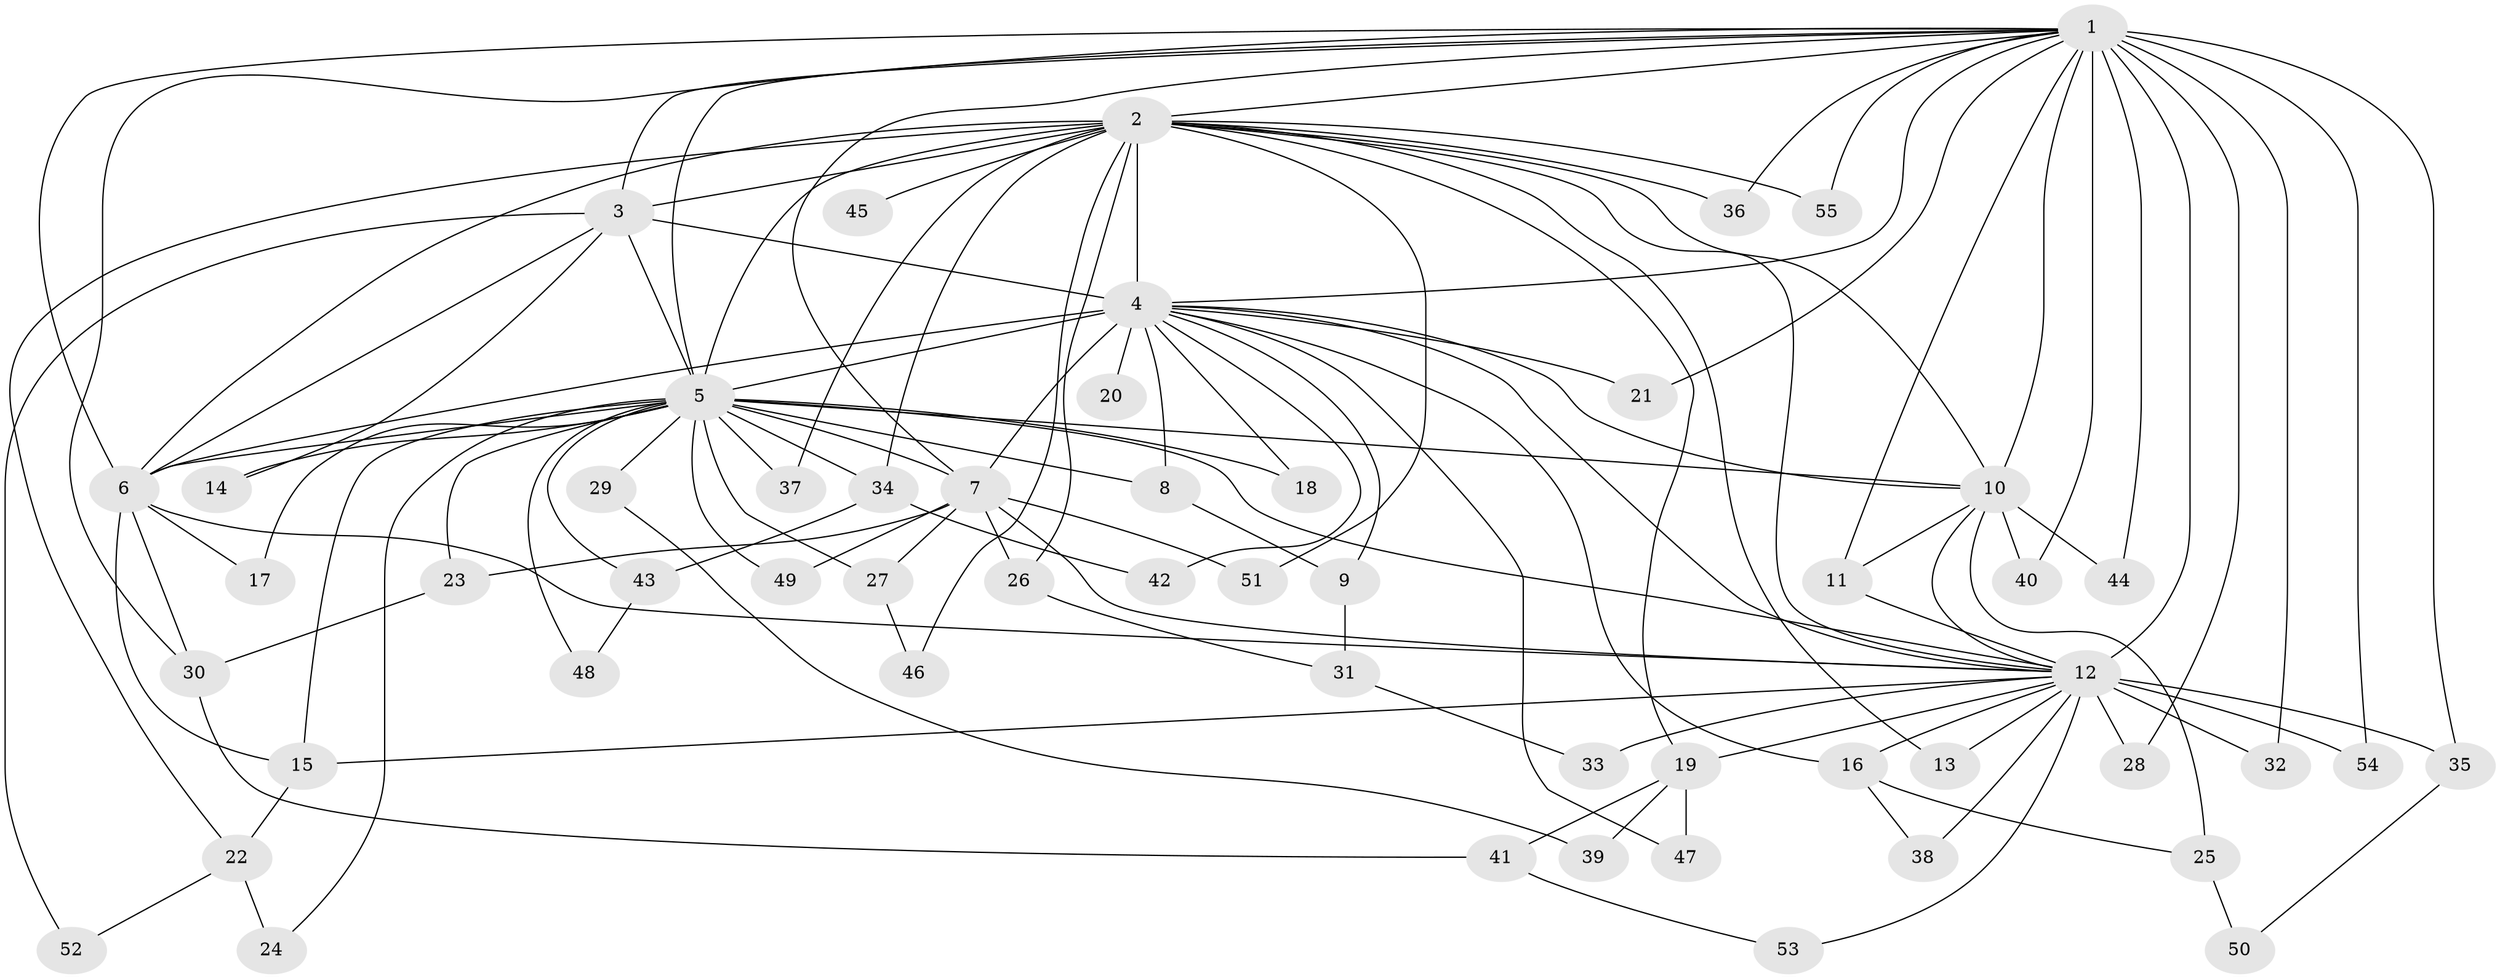 // original degree distribution, {27: 0.01098901098901099, 24: 0.01098901098901099, 29: 0.01098901098901099, 13: 0.02197802197802198, 20: 0.02197802197802198, 21: 0.01098901098901099, 14: 0.02197802197802198, 9: 0.01098901098901099, 3: 0.16483516483516483, 5: 0.03296703296703297, 2: 0.5604395604395604, 4: 0.0989010989010989, 6: 0.02197802197802198}
// Generated by graph-tools (version 1.1) at 2025/49/03/04/25 22:49:54]
// undirected, 55 vertices, 121 edges
graph export_dot {
  node [color=gray90,style=filled];
  1;
  2;
  3;
  4;
  5;
  6;
  7;
  8;
  9;
  10;
  11;
  12;
  13;
  14;
  15;
  16;
  17;
  18;
  19;
  20;
  21;
  22;
  23;
  24;
  25;
  26;
  27;
  28;
  29;
  30;
  31;
  32;
  33;
  34;
  35;
  36;
  37;
  38;
  39;
  40;
  41;
  42;
  43;
  44;
  45;
  46;
  47;
  48;
  49;
  50;
  51;
  52;
  53;
  54;
  55;
  1 -- 2 [weight=4.0];
  1 -- 3 [weight=2.0];
  1 -- 4 [weight=4.0];
  1 -- 5 [weight=4.0];
  1 -- 6 [weight=2.0];
  1 -- 7 [weight=1.0];
  1 -- 10 [weight=2.0];
  1 -- 11 [weight=1.0];
  1 -- 12 [weight=20.0];
  1 -- 21 [weight=1.0];
  1 -- 28 [weight=1.0];
  1 -- 30 [weight=2.0];
  1 -- 32 [weight=1.0];
  1 -- 35 [weight=1.0];
  1 -- 36 [weight=1.0];
  1 -- 40 [weight=1.0];
  1 -- 44 [weight=1.0];
  1 -- 54 [weight=1.0];
  1 -- 55 [weight=1.0];
  2 -- 3 [weight=2.0];
  2 -- 4 [weight=4.0];
  2 -- 5 [weight=4.0];
  2 -- 6 [weight=3.0];
  2 -- 10 [weight=1.0];
  2 -- 12 [weight=3.0];
  2 -- 13 [weight=1.0];
  2 -- 19 [weight=1.0];
  2 -- 22 [weight=1.0];
  2 -- 26 [weight=1.0];
  2 -- 34 [weight=1.0];
  2 -- 36 [weight=1.0];
  2 -- 37 [weight=1.0];
  2 -- 45 [weight=2.0];
  2 -- 46 [weight=1.0];
  2 -- 51 [weight=1.0];
  2 -- 55 [weight=1.0];
  3 -- 4 [weight=3.0];
  3 -- 5 [weight=2.0];
  3 -- 6 [weight=1.0];
  3 -- 14 [weight=2.0];
  3 -- 52 [weight=1.0];
  4 -- 5 [weight=4.0];
  4 -- 6 [weight=2.0];
  4 -- 7 [weight=1.0];
  4 -- 8 [weight=1.0];
  4 -- 9 [weight=1.0];
  4 -- 10 [weight=1.0];
  4 -- 12 [weight=2.0];
  4 -- 16 [weight=1.0];
  4 -- 18 [weight=1.0];
  4 -- 20 [weight=1.0];
  4 -- 21 [weight=1.0];
  4 -- 42 [weight=1.0];
  4 -- 47 [weight=1.0];
  5 -- 6 [weight=2.0];
  5 -- 7 [weight=2.0];
  5 -- 8 [weight=1.0];
  5 -- 10 [weight=1.0];
  5 -- 12 [weight=2.0];
  5 -- 14 [weight=1.0];
  5 -- 15 [weight=1.0];
  5 -- 17 [weight=1.0];
  5 -- 18 [weight=1.0];
  5 -- 23 [weight=1.0];
  5 -- 24 [weight=1.0];
  5 -- 27 [weight=1.0];
  5 -- 29 [weight=2.0];
  5 -- 34 [weight=1.0];
  5 -- 37 [weight=1.0];
  5 -- 43 [weight=1.0];
  5 -- 48 [weight=1.0];
  5 -- 49 [weight=1.0];
  6 -- 12 [weight=1.0];
  6 -- 15 [weight=1.0];
  6 -- 17 [weight=1.0];
  6 -- 30 [weight=1.0];
  7 -- 12 [weight=2.0];
  7 -- 23 [weight=2.0];
  7 -- 26 [weight=1.0];
  7 -- 27 [weight=1.0];
  7 -- 49 [weight=1.0];
  7 -- 51 [weight=1.0];
  8 -- 9 [weight=1.0];
  9 -- 31 [weight=1.0];
  10 -- 11 [weight=1.0];
  10 -- 12 [weight=2.0];
  10 -- 25 [weight=1.0];
  10 -- 40 [weight=1.0];
  10 -- 44 [weight=1.0];
  11 -- 12 [weight=1.0];
  12 -- 13 [weight=1.0];
  12 -- 15 [weight=1.0];
  12 -- 16 [weight=1.0];
  12 -- 19 [weight=1.0];
  12 -- 28 [weight=1.0];
  12 -- 32 [weight=1.0];
  12 -- 33 [weight=1.0];
  12 -- 35 [weight=1.0];
  12 -- 38 [weight=1.0];
  12 -- 53 [weight=1.0];
  12 -- 54 [weight=1.0];
  15 -- 22 [weight=1.0];
  16 -- 25 [weight=1.0];
  16 -- 38 [weight=1.0];
  19 -- 39 [weight=1.0];
  19 -- 41 [weight=1.0];
  19 -- 47 [weight=1.0];
  22 -- 24 [weight=1.0];
  22 -- 52 [weight=1.0];
  23 -- 30 [weight=1.0];
  25 -- 50 [weight=1.0];
  26 -- 31 [weight=1.0];
  27 -- 46 [weight=1.0];
  29 -- 39 [weight=1.0];
  30 -- 41 [weight=1.0];
  31 -- 33 [weight=1.0];
  34 -- 42 [weight=1.0];
  34 -- 43 [weight=1.0];
  35 -- 50 [weight=1.0];
  41 -- 53 [weight=1.0];
  43 -- 48 [weight=1.0];
}
